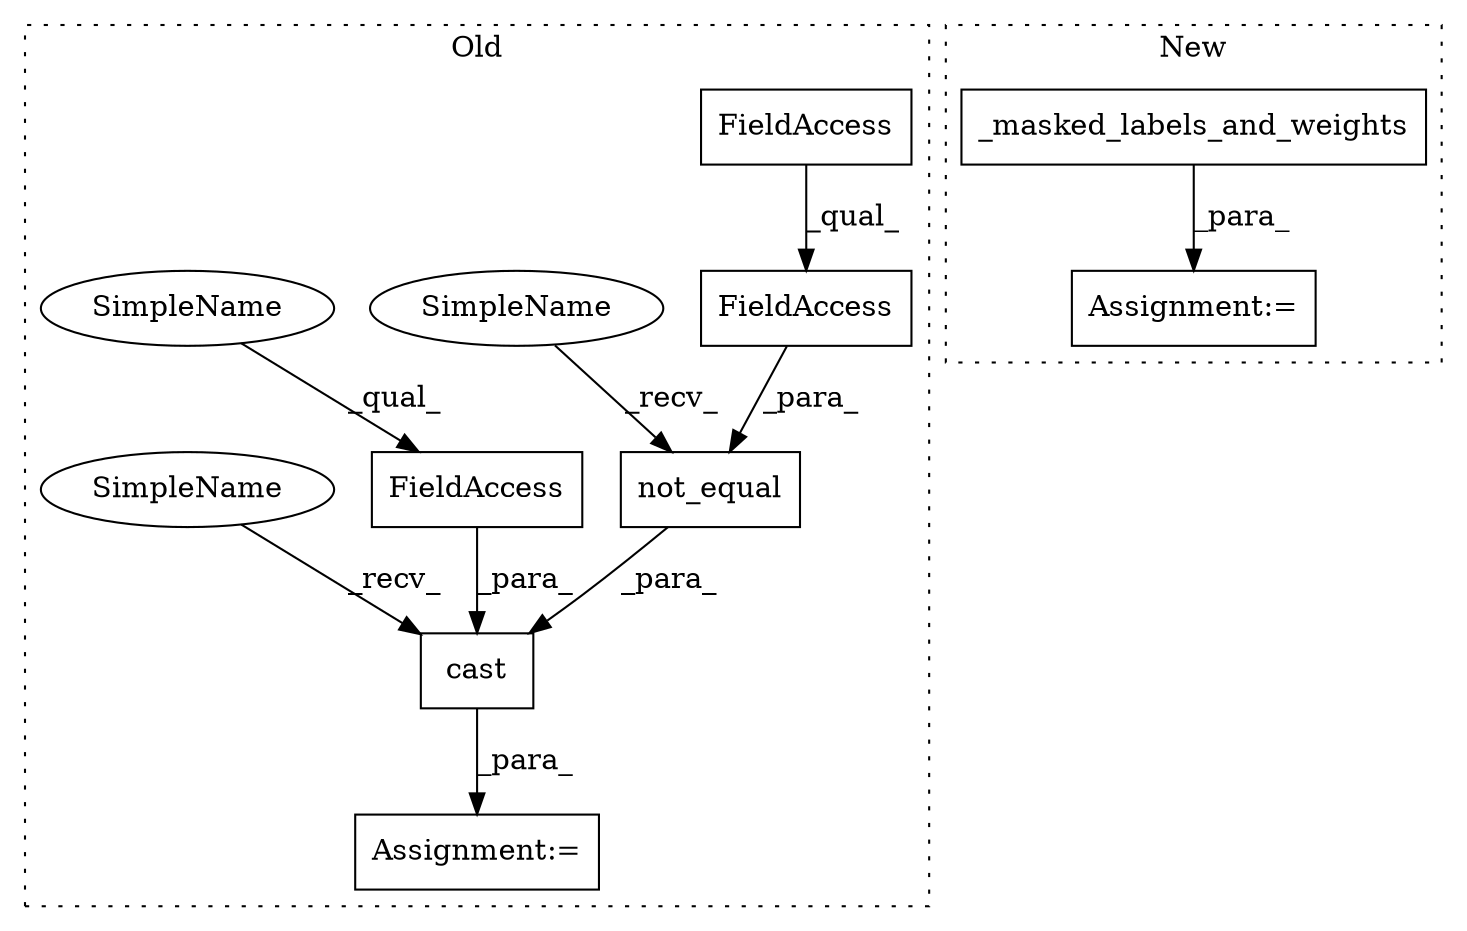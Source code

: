 digraph G {
subgraph cluster0 {
1 [label="not_equal" a="32" s="3996,4045" l="10,1" shape="box"];
3 [label="FieldAccess" a="22" s="4047" l="18" shape="box"];
4 [label="cast" a="32" s="3980,4065" l="5,1" shape="box"];
5 [label="FieldAccess" a="22" s="4013" l="32" shape="box"];
6 [label="FieldAccess" a="22" s="4013" l="16" shape="box"];
7 [label="Assignment:=" a="7" s="3968" l="1" shape="box"];
9 [label="SimpleName" a="42" s="3985" l="10" shape="ellipse"];
10 [label="SimpleName" a="42" s="4047" l="10" shape="ellipse"];
11 [label="SimpleName" a="42" s="3969" l="10" shape="ellipse"];
label = "Old";
style="dotted";
}
subgraph cluster1 {
2 [label="_masked_labels_and_weights" a="32" s="4369,4402" l="27,1" shape="box"];
8 [label="Assignment:=" a="7" s="4367" l="2" shape="box"];
label = "New";
style="dotted";
}
1 -> 4 [label="_para_"];
2 -> 8 [label="_para_"];
3 -> 4 [label="_para_"];
4 -> 7 [label="_para_"];
5 -> 1 [label="_para_"];
6 -> 5 [label="_qual_"];
9 -> 1 [label="_recv_"];
10 -> 3 [label="_qual_"];
11 -> 4 [label="_recv_"];
}